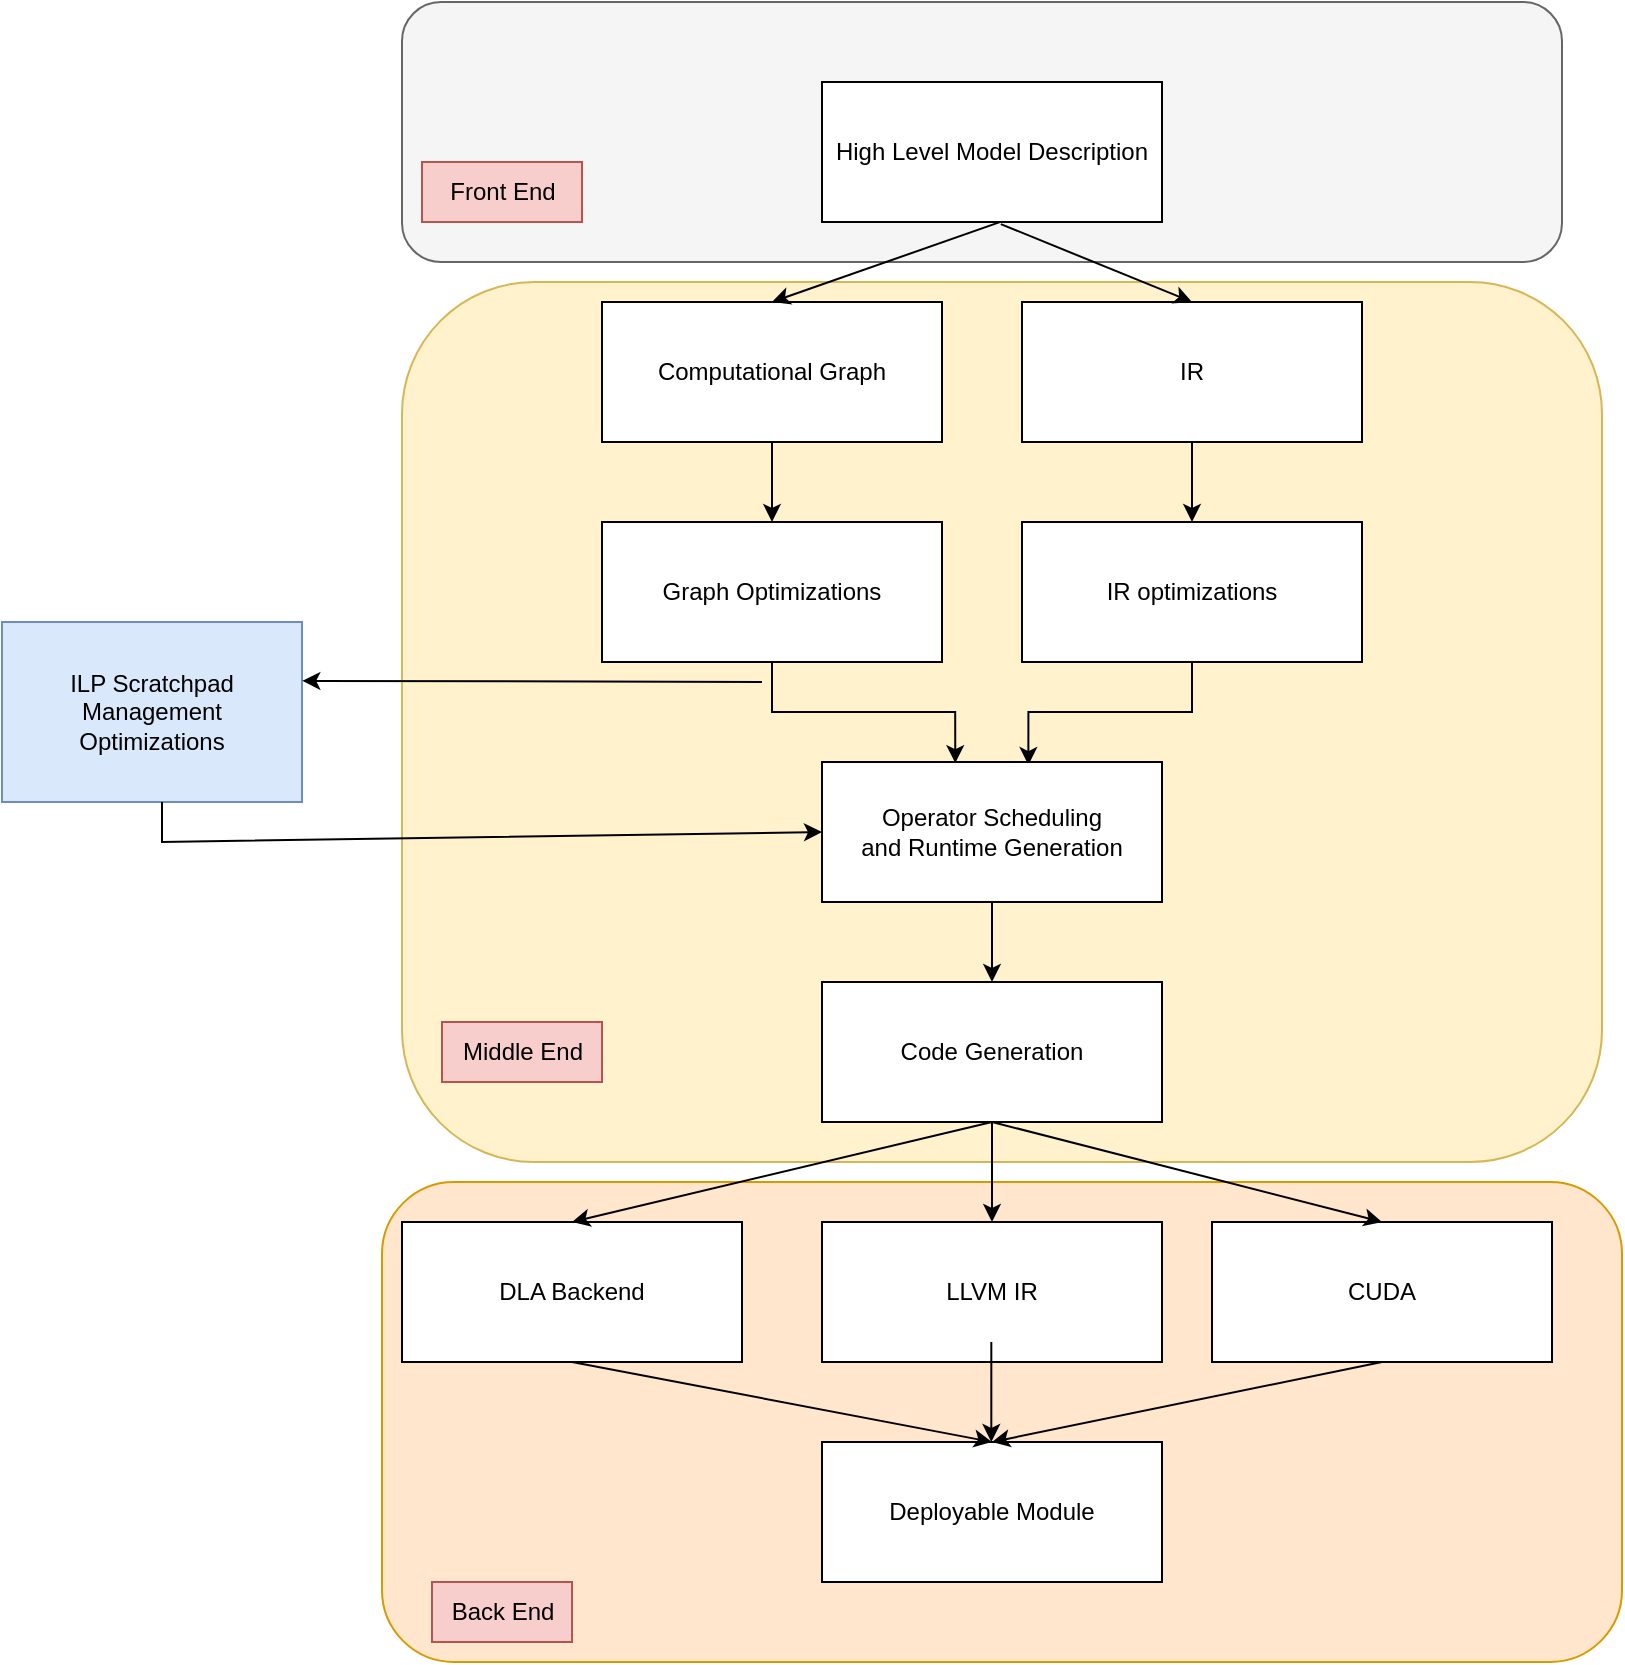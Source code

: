 <mxfile version="21.6.3" type="device">
  <diagram name="Page-1" id="Q1y4nRQRfjlDmr8tzP3n">
    <mxGraphModel dx="1660" dy="1237" grid="1" gridSize="10" guides="1" tooltips="1" connect="1" arrows="1" fold="1" page="1" pageScale="1" pageWidth="850" pageHeight="1100" math="0" shadow="0">
      <root>
        <mxCell id="0" />
        <mxCell id="1" parent="0" />
        <mxCell id="C4dZwskxNS1eILCZeplo-22" value="" style="rounded=1;whiteSpace=wrap;html=1;fillColor=#ffe6cc;strokeColor=#d79b00;" parent="1" vertex="1">
          <mxGeometry x="220" y="630" width="620" height="240" as="geometry" />
        </mxCell>
        <mxCell id="C4dZwskxNS1eILCZeplo-20" value="" style="rounded=1;whiteSpace=wrap;html=1;fillColor=#fff2cc;strokeColor=#d6b656;" parent="1" vertex="1">
          <mxGeometry x="230" y="180" width="600" height="440" as="geometry" />
        </mxCell>
        <mxCell id="C4dZwskxNS1eILCZeplo-18" value="" style="rounded=1;whiteSpace=wrap;html=1;fillColor=#f5f5f5;fontColor=#333333;strokeColor=#666666;" parent="1" vertex="1">
          <mxGeometry x="230" y="40" width="580" height="130" as="geometry" />
        </mxCell>
        <mxCell id="C4dZwskxNS1eILCZeplo-1" value="High Level Model Description" style="rounded=0;whiteSpace=wrap;html=1;" parent="1" vertex="1">
          <mxGeometry x="440" y="80" width="170" height="70" as="geometry" />
        </mxCell>
        <mxCell id="C4dZwskxNS1eILCZeplo-28" style="edgeStyle=orthogonalEdgeStyle;rounded=0;orthogonalLoop=1;jettySize=auto;html=1;exitX=0.5;exitY=1;exitDx=0;exitDy=0;entryX=0.5;entryY=0;entryDx=0;entryDy=0;" parent="1" source="C4dZwskxNS1eILCZeplo-3" target="C4dZwskxNS1eILCZeplo-5" edge="1">
          <mxGeometry relative="1" as="geometry" />
        </mxCell>
        <mxCell id="C4dZwskxNS1eILCZeplo-3" value="Computational Graph" style="rounded=0;whiteSpace=wrap;html=1;" parent="1" vertex="1">
          <mxGeometry x="330" y="190" width="170" height="70" as="geometry" />
        </mxCell>
        <mxCell id="C4dZwskxNS1eILCZeplo-29" style="edgeStyle=orthogonalEdgeStyle;rounded=0;orthogonalLoop=1;jettySize=auto;html=1;exitX=0.5;exitY=1;exitDx=0;exitDy=0;" parent="1" source="C4dZwskxNS1eILCZeplo-4" target="C4dZwskxNS1eILCZeplo-6" edge="1">
          <mxGeometry relative="1" as="geometry" />
        </mxCell>
        <mxCell id="C4dZwskxNS1eILCZeplo-4" value="IR" style="rounded=0;whiteSpace=wrap;html=1;" parent="1" vertex="1">
          <mxGeometry x="540" y="190" width="170" height="70" as="geometry" />
        </mxCell>
        <mxCell id="C4dZwskxNS1eILCZeplo-30" style="edgeStyle=orthogonalEdgeStyle;rounded=0;orthogonalLoop=1;jettySize=auto;html=1;exitX=0.5;exitY=1;exitDx=0;exitDy=0;entryX=0.392;entryY=0.008;entryDx=0;entryDy=0;entryPerimeter=0;" parent="1" source="C4dZwskxNS1eILCZeplo-5" target="C4dZwskxNS1eILCZeplo-8" edge="1">
          <mxGeometry relative="1" as="geometry" />
        </mxCell>
        <mxCell id="C4dZwskxNS1eILCZeplo-5" value="Graph Optimizations" style="rounded=0;whiteSpace=wrap;html=1;" parent="1" vertex="1">
          <mxGeometry x="330" y="300" width="170" height="70" as="geometry" />
        </mxCell>
        <mxCell id="C4dZwskxNS1eILCZeplo-31" style="edgeStyle=orthogonalEdgeStyle;rounded=0;orthogonalLoop=1;jettySize=auto;html=1;exitX=0.5;exitY=1;exitDx=0;exitDy=0;entryX=0.607;entryY=0.022;entryDx=0;entryDy=0;entryPerimeter=0;" parent="1" source="C4dZwskxNS1eILCZeplo-6" target="C4dZwskxNS1eILCZeplo-8" edge="1">
          <mxGeometry relative="1" as="geometry" />
        </mxCell>
        <mxCell id="C4dZwskxNS1eILCZeplo-6" value="IR optimizations" style="rounded=0;whiteSpace=wrap;html=1;" parent="1" vertex="1">
          <mxGeometry x="540" y="300" width="170" height="70" as="geometry" />
        </mxCell>
        <mxCell id="C4dZwskxNS1eILCZeplo-32" style="edgeStyle=orthogonalEdgeStyle;rounded=0;orthogonalLoop=1;jettySize=auto;html=1;exitX=0.5;exitY=1;exitDx=0;exitDy=0;entryX=0.5;entryY=0;entryDx=0;entryDy=0;" parent="1" source="C4dZwskxNS1eILCZeplo-8" target="C4dZwskxNS1eILCZeplo-9" edge="1">
          <mxGeometry relative="1" as="geometry" />
        </mxCell>
        <mxCell id="C4dZwskxNS1eILCZeplo-8" value="&lt;div&gt;Operator Scheduling&lt;/div&gt;&lt;div&gt;and Runtime Generation&lt;br&gt;&lt;/div&gt;" style="rounded=0;whiteSpace=wrap;html=1;" parent="1" vertex="1">
          <mxGeometry x="440" y="420" width="170" height="70" as="geometry" />
        </mxCell>
        <mxCell id="C4dZwskxNS1eILCZeplo-9" value="Code Generation" style="rounded=0;whiteSpace=wrap;html=1;" parent="1" vertex="1">
          <mxGeometry x="440" y="530" width="170" height="70" as="geometry" />
        </mxCell>
        <mxCell id="C4dZwskxNS1eILCZeplo-13" value="LLVM IR" style="rounded=0;whiteSpace=wrap;html=1;" parent="1" vertex="1">
          <mxGeometry x="440" y="650" width="170" height="70" as="geometry" />
        </mxCell>
        <mxCell id="C4dZwskxNS1eILCZeplo-14" value="CUDA" style="rounded=0;whiteSpace=wrap;html=1;" parent="1" vertex="1">
          <mxGeometry x="635" y="650" width="170" height="70" as="geometry" />
        </mxCell>
        <mxCell id="C4dZwskxNS1eILCZeplo-15" value="DLA Backend" style="rounded=0;whiteSpace=wrap;html=1;" parent="1" vertex="1">
          <mxGeometry x="230" y="650" width="170" height="70" as="geometry" />
        </mxCell>
        <mxCell id="C4dZwskxNS1eILCZeplo-16" value="Deployable Module" style="rounded=0;whiteSpace=wrap;html=1;" parent="1" vertex="1">
          <mxGeometry x="440" y="760" width="170" height="70" as="geometry" />
        </mxCell>
        <mxCell id="C4dZwskxNS1eILCZeplo-19" value="Front End" style="text;html=1;align=center;verticalAlign=middle;resizable=0;points=[];autosize=1;strokeColor=#b85450;fillColor=#f8cecc;" parent="1" vertex="1">
          <mxGeometry x="240" y="120" width="80" height="30" as="geometry" />
        </mxCell>
        <mxCell id="C4dZwskxNS1eILCZeplo-21" value="Middle End" style="text;html=1;align=center;verticalAlign=middle;resizable=0;points=[];autosize=1;strokeColor=#b85450;fillColor=#f8cecc;" parent="1" vertex="1">
          <mxGeometry x="250" y="550" width="80" height="30" as="geometry" />
        </mxCell>
        <mxCell id="C4dZwskxNS1eILCZeplo-24" value="Back End" style="text;html=1;align=center;verticalAlign=middle;resizable=0;points=[];autosize=1;strokeColor=#b85450;fillColor=#f8cecc;" parent="1" vertex="1">
          <mxGeometry x="245" y="830" width="70" height="30" as="geometry" />
        </mxCell>
        <mxCell id="C4dZwskxNS1eILCZeplo-33" value="" style="endArrow=classic;html=1;rounded=0;exitX=0.5;exitY=1;exitDx=0;exitDy=0;entryX=0.5;entryY=0;entryDx=0;entryDy=0;" parent="1" source="C4dZwskxNS1eILCZeplo-9" target="C4dZwskxNS1eILCZeplo-15" edge="1">
          <mxGeometry width="50" height="50" relative="1" as="geometry">
            <mxPoint x="420" y="720" as="sourcePoint" />
            <mxPoint x="470" y="670" as="targetPoint" />
          </mxGeometry>
        </mxCell>
        <mxCell id="C4dZwskxNS1eILCZeplo-35" value="" style="endArrow=classic;html=1;rounded=0;exitX=0.5;exitY=1;exitDx=0;exitDy=0;entryX=0.5;entryY=0;entryDx=0;entryDy=0;" parent="1" source="C4dZwskxNS1eILCZeplo-9" target="C4dZwskxNS1eILCZeplo-13" edge="1">
          <mxGeometry width="50" height="50" relative="1" as="geometry">
            <mxPoint x="535" y="610" as="sourcePoint" />
            <mxPoint x="325" y="660" as="targetPoint" />
          </mxGeometry>
        </mxCell>
        <mxCell id="C4dZwskxNS1eILCZeplo-36" value="" style="endArrow=classic;html=1;rounded=0;entryX=0.5;entryY=0;entryDx=0;entryDy=0;exitX=0.5;exitY=1;exitDx=0;exitDy=0;" parent="1" source="C4dZwskxNS1eILCZeplo-9" target="C4dZwskxNS1eILCZeplo-14" edge="1">
          <mxGeometry width="50" height="50" relative="1" as="geometry">
            <mxPoint x="520" y="600" as="sourcePoint" />
            <mxPoint x="535" y="660" as="targetPoint" />
          </mxGeometry>
        </mxCell>
        <mxCell id="C4dZwskxNS1eILCZeplo-40" value="" style="endArrow=classic;html=1;rounded=0;exitX=0.523;exitY=1.001;exitDx=0;exitDy=0;exitPerimeter=0;entryX=0.5;entryY=0;entryDx=0;entryDy=0;" parent="1" source="C4dZwskxNS1eILCZeplo-1" target="C4dZwskxNS1eILCZeplo-3" edge="1">
          <mxGeometry width="50" height="50" relative="1" as="geometry">
            <mxPoint x="490" y="230" as="sourcePoint" />
            <mxPoint x="540" y="180" as="targetPoint" />
          </mxGeometry>
        </mxCell>
        <mxCell id="C4dZwskxNS1eILCZeplo-41" value="" style="endArrow=classic;html=1;rounded=0;exitX=0.526;exitY=1.015;exitDx=0;exitDy=0;exitPerimeter=0;entryX=0.5;entryY=0;entryDx=0;entryDy=0;" parent="1" source="C4dZwskxNS1eILCZeplo-1" target="C4dZwskxNS1eILCZeplo-4" edge="1">
          <mxGeometry width="50" height="50" relative="1" as="geometry">
            <mxPoint x="539" y="160" as="sourcePoint" />
            <mxPoint x="425" y="200" as="targetPoint" />
          </mxGeometry>
        </mxCell>
        <mxCell id="C4dZwskxNS1eILCZeplo-43" value="" style="endArrow=classic;html=1;rounded=0;exitX=0.5;exitY=1;exitDx=0;exitDy=0;entryX=0.5;entryY=0;entryDx=0;entryDy=0;" parent="1" source="C4dZwskxNS1eILCZeplo-15" target="C4dZwskxNS1eILCZeplo-16" edge="1">
          <mxGeometry width="50" height="50" relative="1" as="geometry">
            <mxPoint x="535" y="610" as="sourcePoint" />
            <mxPoint x="325" y="660" as="targetPoint" />
          </mxGeometry>
        </mxCell>
        <mxCell id="C4dZwskxNS1eILCZeplo-44" value="" style="endArrow=classic;html=1;rounded=0;exitX=0.5;exitY=1;exitDx=0;exitDy=0;entryX=0.5;entryY=0;entryDx=0;entryDy=0;" parent="1" edge="1">
          <mxGeometry width="50" height="50" relative="1" as="geometry">
            <mxPoint x="524.66" y="710" as="sourcePoint" />
            <mxPoint x="524.66" y="760" as="targetPoint" />
          </mxGeometry>
        </mxCell>
        <mxCell id="C4dZwskxNS1eILCZeplo-46" value="" style="endArrow=classic;html=1;rounded=0;exitX=0.5;exitY=1;exitDx=0;exitDy=0;entryX=0.5;entryY=0;entryDx=0;entryDy=0;" parent="1" source="C4dZwskxNS1eILCZeplo-14" target="C4dZwskxNS1eILCZeplo-16" edge="1">
          <mxGeometry width="50" height="50" relative="1" as="geometry">
            <mxPoint x="534.66" y="720" as="sourcePoint" />
            <mxPoint x="534.66" y="770" as="targetPoint" />
          </mxGeometry>
        </mxCell>
        <mxCell id="waPq7qkoZNJA_rZKmnxw-3" value="&lt;div&gt;ILP Scratchpad Management&lt;/div&gt;&lt;div&gt;Optimizations&lt;br&gt;&lt;/div&gt;" style="rounded=0;whiteSpace=wrap;html=1;fillColor=#dae8fc;strokeColor=#6c8ebf;" vertex="1" parent="1">
          <mxGeometry x="30" y="350" width="150" height="90" as="geometry" />
        </mxCell>
        <mxCell id="waPq7qkoZNJA_rZKmnxw-4" value="" style="endArrow=classic;html=1;rounded=0;entryX=1.001;entryY=0.327;entryDx=0;entryDy=0;entryPerimeter=0;" edge="1" parent="1" target="waPq7qkoZNJA_rZKmnxw-3">
          <mxGeometry width="50" height="50" relative="1" as="geometry">
            <mxPoint x="410" y="380" as="sourcePoint" />
            <mxPoint x="110" y="390" as="targetPoint" />
          </mxGeometry>
        </mxCell>
        <mxCell id="waPq7qkoZNJA_rZKmnxw-5" value="" style="endArrow=classic;html=1;rounded=0;entryX=0;entryY=0.5;entryDx=0;entryDy=0;" edge="1" parent="1" target="C4dZwskxNS1eILCZeplo-8">
          <mxGeometry width="50" height="50" relative="1" as="geometry">
            <mxPoint x="110" y="440" as="sourcePoint" />
            <mxPoint x="110" y="520" as="targetPoint" />
            <Array as="points">
              <mxPoint x="110" y="460" />
            </Array>
          </mxGeometry>
        </mxCell>
      </root>
    </mxGraphModel>
  </diagram>
</mxfile>
